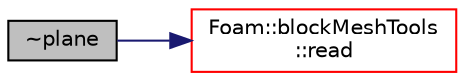 digraph "~plane"
{
  bgcolor="transparent";
  edge [fontname="Helvetica",fontsize="10",labelfontname="Helvetica",labelfontsize="10"];
  node [fontname="Helvetica",fontsize="10",shape=record];
  rankdir="LR";
  Node1 [label="~plane",height=0.2,width=0.4,color="black", fillcolor="grey75", style="filled" fontcolor="black"];
  Node1 -> Node2 [color="midnightblue",fontsize="10",style="solid",fontname="Helvetica"];
  Node2 [label="Foam::blockMeshTools\l::read",height=0.2,width=0.4,color="red",URL="$namespaceFoam_1_1blockMeshTools.html#a1b8232db9dfb934fcfdfcd000cf9832e",tooltip="In-place read with dictionary lookup. "];
}
